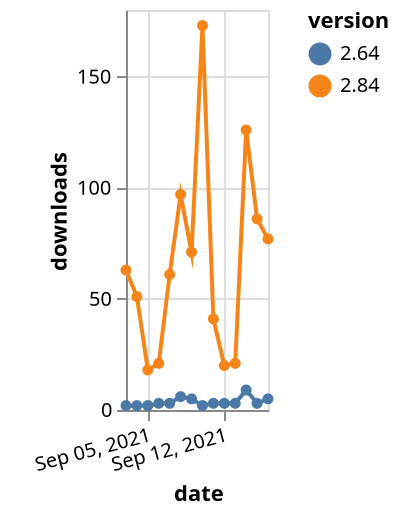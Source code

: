 {"$schema": "https://vega.github.io/schema/vega-lite/v5.json", "description": "A simple bar chart with embedded data.", "data": {"values": [{"date": "2021-09-03", "total": 23729, "delta": 2, "version": "2.64"}, {"date": "2021-09-04", "total": 23731, "delta": 2, "version": "2.64"}, {"date": "2021-09-05", "total": 23733, "delta": 2, "version": "2.64"}, {"date": "2021-09-06", "total": 23736, "delta": 3, "version": "2.64"}, {"date": "2021-09-07", "total": 23739, "delta": 3, "version": "2.64"}, {"date": "2021-09-08", "total": 23745, "delta": 6, "version": "2.64"}, {"date": "2021-09-09", "total": 23750, "delta": 5, "version": "2.64"}, {"date": "2021-09-10", "total": 23752, "delta": 2, "version": "2.64"}, {"date": "2021-09-11", "total": 23755, "delta": 3, "version": "2.64"}, {"date": "2021-09-12", "total": 23758, "delta": 3, "version": "2.64"}, {"date": "2021-09-13", "total": 23761, "delta": 3, "version": "2.64"}, {"date": "2021-09-14", "total": 23770, "delta": 9, "version": "2.64"}, {"date": "2021-09-15", "total": 23773, "delta": 3, "version": "2.64"}, {"date": "2021-09-16", "total": 23778, "delta": 5, "version": "2.64"}, {"date": "2021-09-03", "total": 70148, "delta": 63, "version": "2.84"}, {"date": "2021-09-04", "total": 70199, "delta": 51, "version": "2.84"}, {"date": "2021-09-05", "total": 70217, "delta": 18, "version": "2.84"}, {"date": "2021-09-06", "total": 70238, "delta": 21, "version": "2.84"}, {"date": "2021-09-07", "total": 70299, "delta": 61, "version": "2.84"}, {"date": "2021-09-08", "total": 70396, "delta": 97, "version": "2.84"}, {"date": "2021-09-09", "total": 70467, "delta": 71, "version": "2.84"}, {"date": "2021-09-10", "total": 70640, "delta": 173, "version": "2.84"}, {"date": "2021-09-11", "total": 70681, "delta": 41, "version": "2.84"}, {"date": "2021-09-12", "total": 70701, "delta": 20, "version": "2.84"}, {"date": "2021-09-13", "total": 70722, "delta": 21, "version": "2.84"}, {"date": "2021-09-14", "total": 70848, "delta": 126, "version": "2.84"}, {"date": "2021-09-15", "total": 70934, "delta": 86, "version": "2.84"}, {"date": "2021-09-16", "total": 71011, "delta": 77, "version": "2.84"}]}, "width": "container", "mark": {"type": "line", "point": {"filled": true}}, "encoding": {"x": {"field": "date", "type": "temporal", "timeUnit": "yearmonthdate", "title": "date", "axis": {"labelAngle": -15}}, "y": {"field": "delta", "type": "quantitative", "title": "downloads"}, "color": {"field": "version", "type": "nominal"}, "tooltip": {"field": "delta"}}}